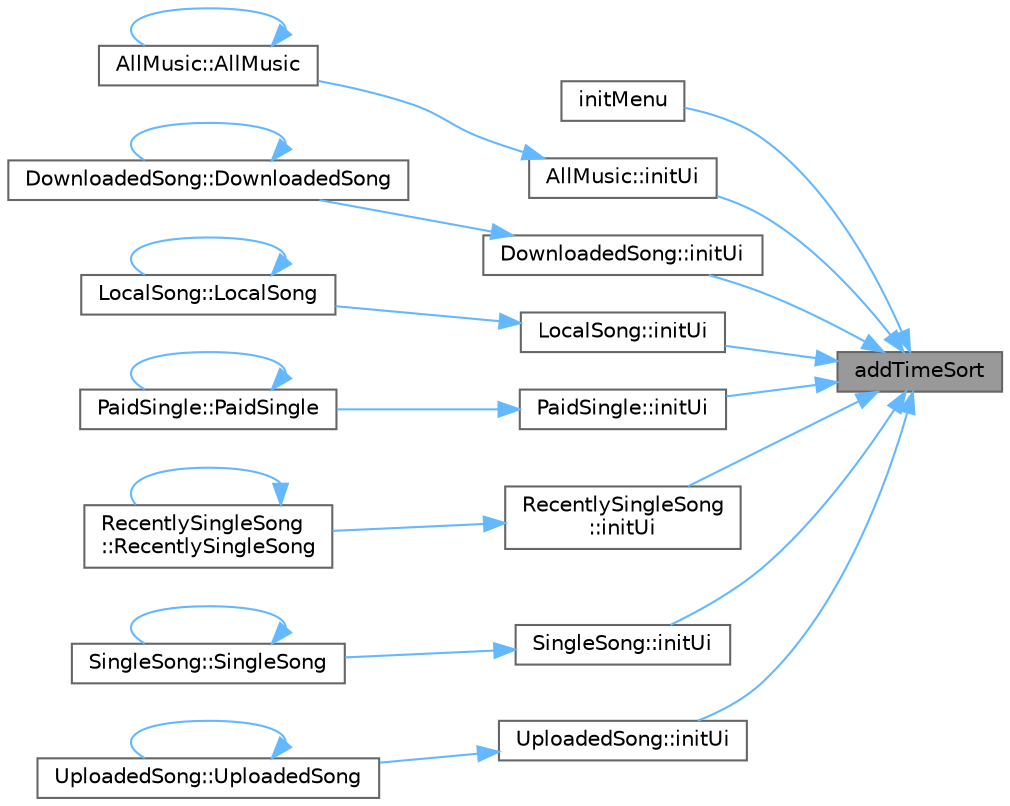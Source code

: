 digraph "addTimeSort"
{
 // LATEX_PDF_SIZE
  bgcolor="transparent";
  edge [fontname=Helvetica,fontsize=10,labelfontname=Helvetica,labelfontsize=10];
  node [fontname=Helvetica,fontsize=10,shape=box,height=0.2,width=0.4];
  rankdir="RL";
  Node1 [id="Node000001",label="addTimeSort",height=0.2,width=0.4,color="gray40", fillcolor="grey60", style="filled", fontcolor="black",tooltip="添加时间排序信号"];
  Node1 -> Node2 [id="edge1_Node000001_Node000002",dir="back",color="steelblue1",style="solid",tooltip=" "];
  Node2 [id="Node000002",label="initMenu",height=0.2,width=0.4,color="grey40", fillcolor="white", style="filled",URL="$class_sort_option_menu.html#a9b45abf428270b1d7e17309e9fc6fe1f",tooltip="初始化菜单布局和内容"];
  Node1 -> Node3 [id="edge2_Node000001_Node000003",dir="back",color="steelblue1",style="solid",tooltip=" "];
  Node3 [id="Node000003",label="AllMusic::initUi",height=0.2,width=0.4,color="grey40", fillcolor="white", style="filled",URL="$class_all_music.html#afba6e95967cc3eb25fd518f7bde6ec04",tooltip="初始化界面"];
  Node3 -> Node4 [id="edge3_Node000003_Node000004",dir="back",color="steelblue1",style="solid",tooltip=" "];
  Node4 [id="Node000004",label="AllMusic::AllMusic",height=0.2,width=0.4,color="grey40", fillcolor="white", style="filled",URL="$class_all_music.html#a64c818ba8964b8bb3b244005b4c57afb",tooltip="构造函数，初始化音乐管理界面"];
  Node4 -> Node4 [id="edge4_Node000004_Node000004",dir="back",color="steelblue1",style="solid",tooltip=" "];
  Node1 -> Node5 [id="edge5_Node000001_Node000005",dir="back",color="steelblue1",style="solid",tooltip=" "];
  Node5 [id="Node000005",label="DownloadedSong::initUi",height=0.2,width=0.4,color="grey40", fillcolor="white", style="filled",URL="$class_downloaded_song.html#afba6e95967cc3eb25fd518f7bde6ec04",tooltip="初始化界面"];
  Node5 -> Node6 [id="edge6_Node000005_Node000006",dir="back",color="steelblue1",style="solid",tooltip=" "];
  Node6 [id="Node000006",label="DownloadedSong::DownloadedSong",height=0.2,width=0.4,color="grey40", fillcolor="white", style="filled",URL="$class_downloaded_song.html#a0d6c6f718b19ebb36aa3fb057fa5484a",tooltip="构造函数，初始化已下载歌曲界面"];
  Node6 -> Node6 [id="edge7_Node000006_Node000006",dir="back",color="steelblue1",style="solid",tooltip=" "];
  Node1 -> Node7 [id="edge8_Node000001_Node000007",dir="back",color="steelblue1",style="solid",tooltip=" "];
  Node7 [id="Node000007",label="LocalSong::initUi",height=0.2,width=0.4,color="grey40", fillcolor="white", style="filled",URL="$class_local_song.html#afba6e95967cc3eb25fd518f7bde6ec04",tooltip="初始化界面"];
  Node7 -> Node8 [id="edge9_Node000007_Node000008",dir="back",color="steelblue1",style="solid",tooltip=" "];
  Node8 [id="Node000008",label="LocalSong::LocalSong",height=0.2,width=0.4,color="grey40", fillcolor="white", style="filled",URL="$class_local_song.html#a9375f55dd6d49239d63d3c19eaef2237",tooltip="构造函数，初始化本地歌曲界面"];
  Node8 -> Node8 [id="edge10_Node000008_Node000008",dir="back",color="steelblue1",style="solid",tooltip=" "];
  Node1 -> Node9 [id="edge11_Node000001_Node000009",dir="back",color="steelblue1",style="solid",tooltip=" "];
  Node9 [id="Node000009",label="PaidSingle::initUi",height=0.2,width=0.4,color="grey40", fillcolor="white", style="filled",URL="$class_paid_single.html#afba6e95967cc3eb25fd518f7bde6ec04",tooltip="初始化界面"];
  Node9 -> Node10 [id="edge12_Node000009_Node000010",dir="back",color="steelblue1",style="solid",tooltip=" "];
  Node10 [id="Node000010",label="PaidSingle::PaidSingle",height=0.2,width=0.4,color="grey40", fillcolor="white", style="filled",URL="$class_paid_single.html#a2e11d4737485ac350fb6084ba9fc2ea7",tooltip="构造函数，初始化付费单曲界面"];
  Node10 -> Node10 [id="edge13_Node000010_Node000010",dir="back",color="steelblue1",style="solid",tooltip=" "];
  Node1 -> Node11 [id="edge14_Node000001_Node000011",dir="back",color="steelblue1",style="solid",tooltip=" "];
  Node11 [id="Node000011",label="RecentlySingleSong\l::initUi",height=0.2,width=0.4,color="grey40", fillcolor="white", style="filled",URL="$class_recently_single_song.html#afba6e95967cc3eb25fd518f7bde6ec04",tooltip="初始化界面"];
  Node11 -> Node12 [id="edge15_Node000011_Node000012",dir="back",color="steelblue1",style="solid",tooltip=" "];
  Node12 [id="Node000012",label="RecentlySingleSong\l::RecentlySingleSong",height=0.2,width=0.4,color="grey40", fillcolor="white", style="filled",URL="$class_recently_single_song.html#a20d33c201251386bf7c763539b1a7b77",tooltip="构造函数，初始化最近单曲界面"];
  Node12 -> Node12 [id="edge16_Node000012_Node000012",dir="back",color="steelblue1",style="solid",tooltip=" "];
  Node1 -> Node13 [id="edge17_Node000001_Node000013",dir="back",color="steelblue1",style="solid",tooltip=" "];
  Node13 [id="Node000013",label="SingleSong::initUi",height=0.2,width=0.4,color="grey40", fillcolor="white", style="filled",URL="$class_single_song.html#afba6e95967cc3eb25fd518f7bde6ec04",tooltip="初始化界面"];
  Node13 -> Node14 [id="edge18_Node000013_Node000014",dir="back",color="steelblue1",style="solid",tooltip=" "];
  Node14 [id="Node000014",label="SingleSong::SingleSong",height=0.2,width=0.4,color="grey40", fillcolor="white", style="filled",URL="$class_single_song.html#ad7977a8c90045e89a96dc208453a2dc0",tooltip="构造函数，初始化单曲界面"];
  Node14 -> Node14 [id="edge19_Node000014_Node000014",dir="back",color="steelblue1",style="solid",tooltip=" "];
  Node1 -> Node15 [id="edge20_Node000001_Node000015",dir="back",color="steelblue1",style="solid",tooltip=" "];
  Node15 [id="Node000015",label="UploadedSong::initUi",height=0.2,width=0.4,color="grey40", fillcolor="white", style="filled",URL="$class_uploaded_song.html#afba6e95967cc3eb25fd518f7bde6ec04",tooltip="初始化界面"];
  Node15 -> Node16 [id="edge21_Node000015_Node000016",dir="back",color="steelblue1",style="solid",tooltip=" "];
  Node16 [id="Node000016",label="UploadedSong::UploadedSong",height=0.2,width=0.4,color="grey40", fillcolor="white", style="filled",URL="$class_uploaded_song.html#a68c3e94d45bdc264ffa53ca8aae8b431",tooltip="构造函数，初始化已上传歌曲界面"];
  Node16 -> Node16 [id="edge22_Node000016_Node000016",dir="back",color="steelblue1",style="solid",tooltip=" "];
}
